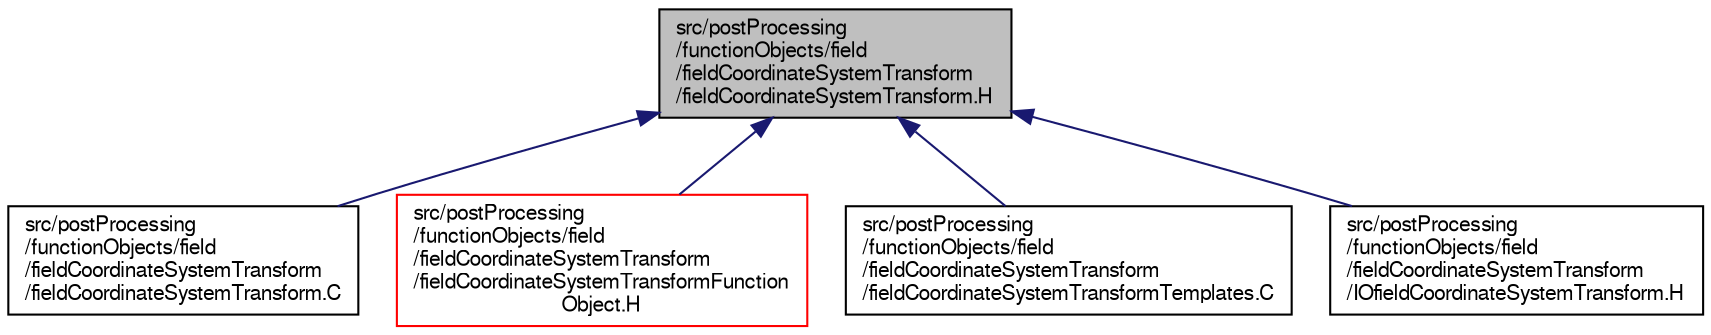 digraph "src/postProcessing/functionObjects/field/fieldCoordinateSystemTransform/fieldCoordinateSystemTransform.H"
{
  bgcolor="transparent";
  edge [fontname="FreeSans",fontsize="10",labelfontname="FreeSans",labelfontsize="10"];
  node [fontname="FreeSans",fontsize="10",shape=record];
  Node311 [label="src/postProcessing\l/functionObjects/field\l/fieldCoordinateSystemTransform\l/fieldCoordinateSystemTransform.H",height=0.2,width=0.4,color="black", fillcolor="grey75", style="filled", fontcolor="black"];
  Node311 -> Node312 [dir="back",color="midnightblue",fontsize="10",style="solid",fontname="FreeSans"];
  Node312 [label="src/postProcessing\l/functionObjects/field\l/fieldCoordinateSystemTransform\l/fieldCoordinateSystemTransform.C",height=0.2,width=0.4,color="black",URL="$a13229.html"];
  Node311 -> Node313 [dir="back",color="midnightblue",fontsize="10",style="solid",fontname="FreeSans"];
  Node313 [label="src/postProcessing\l/functionObjects/field\l/fieldCoordinateSystemTransform\l/fieldCoordinateSystemTransformFunction\lObject.H",height=0.2,width=0.4,color="red",URL="$a13238.html"];
  Node311 -> Node315 [dir="back",color="midnightblue",fontsize="10",style="solid",fontname="FreeSans"];
  Node315 [label="src/postProcessing\l/functionObjects/field\l/fieldCoordinateSystemTransform\l/fieldCoordinateSystemTransformTemplates.C",height=0.2,width=0.4,color="black",URL="$a13241.html"];
  Node311 -> Node316 [dir="back",color="midnightblue",fontsize="10",style="solid",fontname="FreeSans"];
  Node316 [label="src/postProcessing\l/functionObjects/field\l/fieldCoordinateSystemTransform\l/IOfieldCoordinateSystemTransform.H",height=0.2,width=0.4,color="black",URL="$a13244.html"];
}

